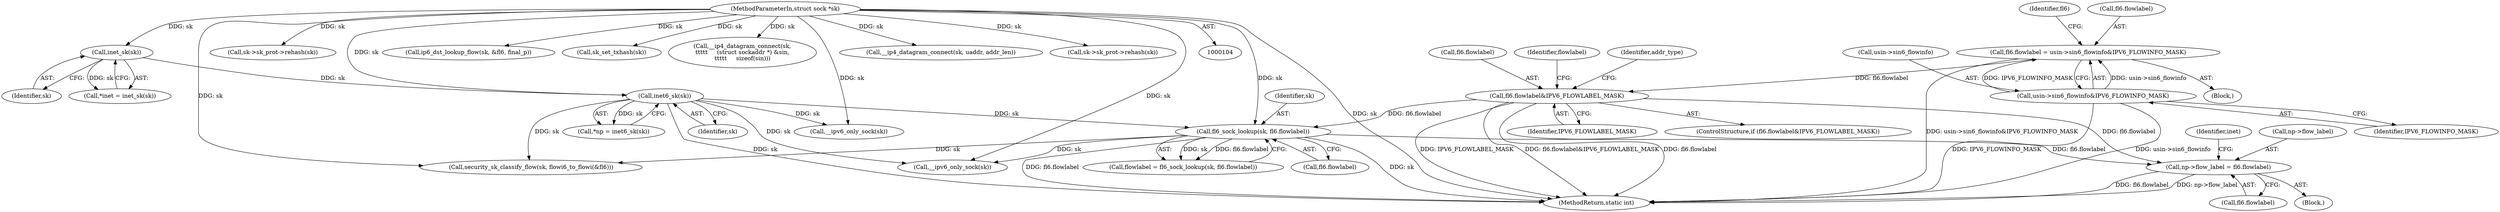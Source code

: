 digraph "0_linux_45f6fad84cc305103b28d73482b344d7f5b76f39_4@pointer" {
"1000422" [label="(Call,np->flow_label = fl6.flowlabel)"];
"1000194" [label="(Call,fl6.flowlabel&IPV6_FLOWLABEL_MASK)"];
"1000184" [label="(Call,fl6.flowlabel = usin->sin6_flowinfo&IPV6_FLOWINFO_MASK)"];
"1000188" [label="(Call,usin->sin6_flowinfo&IPV6_FLOWINFO_MASK)"];
"1000202" [label="(Call,fl6_sock_lookup(sk, fl6.flowlabel))"];
"1000123" [label="(Call,inet6_sk(sk))"];
"1000118" [label="(Call,inet_sk(sk))"];
"1000105" [label="(MethodParameterIn,struct sock *sk)"];
"1000121" [label="(Call,*np = inet6_sk(sk))"];
"1000193" [label="(ControlStructure,if (fl6.flowlabel&IPV6_FLOWLABEL_MASK))"];
"1000195" [label="(Call,fl6.flowlabel)"];
"1000600" [label="(MethodReturn,static int)"];
"1000204" [label="(Call,fl6.flowlabel)"];
"1000431" [label="(Identifier,inet)"];
"1000185" [label="(Call,fl6.flowlabel)"];
"1000584" [label="(Call,sk->sk_prot->rehash(sk))"];
"1000124" [label="(Identifier,sk)"];
"1000183" [label="(Block,)"];
"1000145" [label="(Call,__ipv6_only_sock(sk))"];
"1000201" [label="(Identifier,flowlabel)"];
"1000105" [label="(MethodParameterIn,struct sock *sk)"];
"1000196" [label="(Identifier,fl6)"];
"1000202" [label="(Call,fl6_sock_lookup(sk, fl6.flowlabel))"];
"1000194" [label="(Call,fl6.flowlabel&IPV6_FLOWLABEL_MASK)"];
"1000116" [label="(Call,*inet = inet_sk(sk))"];
"1000529" [label="(Call,ip6_dst_lookup_flow(sk, &fl6, final_p))"];
"1000198" [label="(Identifier,IPV6_FLOWLABEL_MASK)"];
"1000593" [label="(Call,sk_set_txhash(sk))"];
"1000423" [label="(Call,np->flow_label)"];
"1000118" [label="(Call,inet_sk(sk))"];
"1000200" [label="(Call,flowlabel = fl6_sock_lookup(sk, fl6.flowlabel))"];
"1000280" [label="(Call,__ip4_datagram_connect(sk,\n\t\t\t\t\t     (struct sockaddr *) &sin,\n\t\t\t\t\t     sizeof(sin)))"];
"1000214" [label="(Identifier,addr_type)"];
"1000188" [label="(Call,usin->sin6_flowinfo&IPV6_FLOWINFO_MASK)"];
"1000501" [label="(Call,security_sk_classify_flow(sk, flowi6_to_flowi(&fl6)))"];
"1000119" [label="(Identifier,sk)"];
"1000184" [label="(Call,fl6.flowlabel = usin->sin6_flowinfo&IPV6_FLOWINFO_MASK)"];
"1000426" [label="(Call,fl6.flowlabel)"];
"1000108" [label="(Block,)"];
"1000203" [label="(Identifier,sk)"];
"1000123" [label="(Call,inet6_sk(sk))"];
"1000152" [label="(Call,__ip4_datagram_connect(sk, uaddr, addr_len))"];
"1000347" [label="(Call,sk->sk_prot->rehash(sk))"];
"1000189" [label="(Call,usin->sin6_flowinfo)"];
"1000192" [label="(Identifier,IPV6_FLOWINFO_MASK)"];
"1000247" [label="(Call,__ipv6_only_sock(sk))"];
"1000422" [label="(Call,np->flow_label = fl6.flowlabel)"];
"1000422" -> "1000108"  [label="AST: "];
"1000422" -> "1000426"  [label="CFG: "];
"1000423" -> "1000422"  [label="AST: "];
"1000426" -> "1000422"  [label="AST: "];
"1000431" -> "1000422"  [label="CFG: "];
"1000422" -> "1000600"  [label="DDG: fl6.flowlabel"];
"1000422" -> "1000600"  [label="DDG: np->flow_label"];
"1000194" -> "1000422"  [label="DDG: fl6.flowlabel"];
"1000202" -> "1000422"  [label="DDG: fl6.flowlabel"];
"1000194" -> "1000193"  [label="AST: "];
"1000194" -> "1000198"  [label="CFG: "];
"1000195" -> "1000194"  [label="AST: "];
"1000198" -> "1000194"  [label="AST: "];
"1000201" -> "1000194"  [label="CFG: "];
"1000214" -> "1000194"  [label="CFG: "];
"1000194" -> "1000600"  [label="DDG: fl6.flowlabel&IPV6_FLOWLABEL_MASK"];
"1000194" -> "1000600"  [label="DDG: fl6.flowlabel"];
"1000194" -> "1000600"  [label="DDG: IPV6_FLOWLABEL_MASK"];
"1000184" -> "1000194"  [label="DDG: fl6.flowlabel"];
"1000194" -> "1000202"  [label="DDG: fl6.flowlabel"];
"1000184" -> "1000183"  [label="AST: "];
"1000184" -> "1000188"  [label="CFG: "];
"1000185" -> "1000184"  [label="AST: "];
"1000188" -> "1000184"  [label="AST: "];
"1000196" -> "1000184"  [label="CFG: "];
"1000184" -> "1000600"  [label="DDG: usin->sin6_flowinfo&IPV6_FLOWINFO_MASK"];
"1000188" -> "1000184"  [label="DDG: usin->sin6_flowinfo"];
"1000188" -> "1000184"  [label="DDG: IPV6_FLOWINFO_MASK"];
"1000188" -> "1000192"  [label="CFG: "];
"1000189" -> "1000188"  [label="AST: "];
"1000192" -> "1000188"  [label="AST: "];
"1000188" -> "1000600"  [label="DDG: usin->sin6_flowinfo"];
"1000188" -> "1000600"  [label="DDG: IPV6_FLOWINFO_MASK"];
"1000202" -> "1000200"  [label="AST: "];
"1000202" -> "1000204"  [label="CFG: "];
"1000203" -> "1000202"  [label="AST: "];
"1000204" -> "1000202"  [label="AST: "];
"1000200" -> "1000202"  [label="CFG: "];
"1000202" -> "1000600"  [label="DDG: sk"];
"1000202" -> "1000600"  [label="DDG: fl6.flowlabel"];
"1000202" -> "1000200"  [label="DDG: sk"];
"1000202" -> "1000200"  [label="DDG: fl6.flowlabel"];
"1000123" -> "1000202"  [label="DDG: sk"];
"1000105" -> "1000202"  [label="DDG: sk"];
"1000202" -> "1000247"  [label="DDG: sk"];
"1000202" -> "1000501"  [label="DDG: sk"];
"1000123" -> "1000121"  [label="AST: "];
"1000123" -> "1000124"  [label="CFG: "];
"1000124" -> "1000123"  [label="AST: "];
"1000121" -> "1000123"  [label="CFG: "];
"1000123" -> "1000600"  [label="DDG: sk"];
"1000123" -> "1000121"  [label="DDG: sk"];
"1000118" -> "1000123"  [label="DDG: sk"];
"1000105" -> "1000123"  [label="DDG: sk"];
"1000123" -> "1000145"  [label="DDG: sk"];
"1000123" -> "1000247"  [label="DDG: sk"];
"1000123" -> "1000501"  [label="DDG: sk"];
"1000118" -> "1000116"  [label="AST: "];
"1000118" -> "1000119"  [label="CFG: "];
"1000119" -> "1000118"  [label="AST: "];
"1000116" -> "1000118"  [label="CFG: "];
"1000118" -> "1000116"  [label="DDG: sk"];
"1000105" -> "1000118"  [label="DDG: sk"];
"1000105" -> "1000104"  [label="AST: "];
"1000105" -> "1000600"  [label="DDG: sk"];
"1000105" -> "1000145"  [label="DDG: sk"];
"1000105" -> "1000152"  [label="DDG: sk"];
"1000105" -> "1000247"  [label="DDG: sk"];
"1000105" -> "1000280"  [label="DDG: sk"];
"1000105" -> "1000347"  [label="DDG: sk"];
"1000105" -> "1000501"  [label="DDG: sk"];
"1000105" -> "1000529"  [label="DDG: sk"];
"1000105" -> "1000584"  [label="DDG: sk"];
"1000105" -> "1000593"  [label="DDG: sk"];
}
